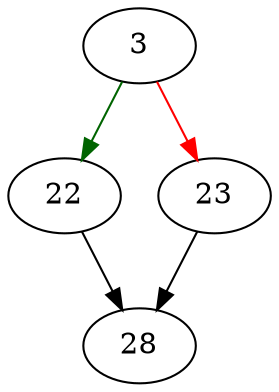 strict digraph "sqliteDefaultBusyCallback" {
	// Node definitions.
	3 [entry=true];
	22;
	23;
	28;

	// Edge definitions.
	3 -> 22 [
		color=darkgreen
		cond=true
	];
	3 -> 23 [
		color=red
		cond=false
	];
	22 -> 28;
	23 -> 28;
}